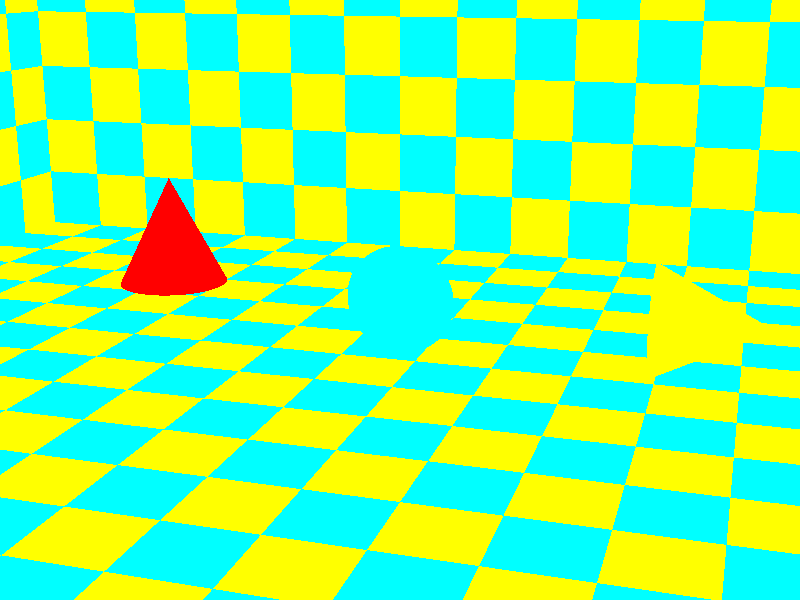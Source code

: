 // Persistence Of Vision Ray Tracer POV-Ray 3.5 sample Scene
// by Chris Young
// MACRO2.POV demonstrates basic use of a macro to modify an
// identifier parameter, not just do something based upon the
// parameter.  Defines a macro called Turn_Me which takes
// an object identifier and re-declares it turned a specified
// amount about a particular axis. The result is passed back
// through the parameter.
//
// -w320 -h240
// -w800 -h600 +a0.3

#include "colors.inc"

light_source { <1000,1000,-1000>, White}

camera { location <3,3,-10> direction 2*z look_at <0,0,0>}

union {
 plane{y,-2} plane{-z,-10} plane{x,-10}
 pigment{checker Cyan,Yellow}
}

// Define the macro.  Parameters are:
//   Stuff:    The stuff to be rotated.  This identifier is
//             actually re-declared and the new object is passed
//             back to the calling module.
//   Degrees:  Number of degrees to rotate
//   Axis:     The axis about which we'll rotate
#macro Turn_Me(Stuff,Degrees,Axis)
    #declare Stuff=object{Stuff rotate Axis*Degrees}
#end

#declare Thing = cone{0,1/2,y,0}

object{Thing               // Display the original Thing
  pigment{rgb<1,0,0>}
  translate -2.25*x
}

Turn_Me(Thing,-90,x)       // Turn -90 about x

object{Thing               // Thing was changed by Turn_Me
  pigment{rgb<0,1,1>}
}

Turn_Me(Thing,-90,y)       // Turn -90 about y

object{Thing               // Thing was changed again
  pigment{rgb<1,1,0>}
  translate 2.25*x
}

